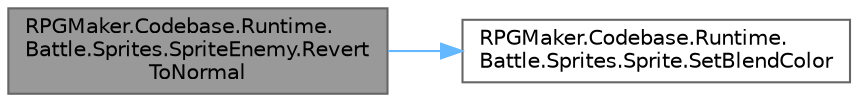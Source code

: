 digraph "RPGMaker.Codebase.Runtime.Battle.Sprites.SpriteEnemy.RevertToNormal"
{
 // LATEX_PDF_SIZE
  bgcolor="transparent";
  edge [fontname=Helvetica,fontsize=10,labelfontname=Helvetica,labelfontsize=10];
  node [fontname=Helvetica,fontsize=10,shape=box,height=0.2,width=0.4];
  rankdir="LR";
  Node1 [id="Node000001",label="RPGMaker.Codebase.Runtime.\lBattle.Sprites.SpriteEnemy.Revert\lToNormal",height=0.2,width=0.4,color="gray40", fillcolor="grey60", style="filled", fontcolor="black",tooltip="😁 状態を通常に戻す"];
  Node1 -> Node2 [id="edge1_Node000001_Node000002",color="steelblue1",style="solid",tooltip=" "];
  Node2 [id="Node000002",label="RPGMaker.Codebase.Runtime.\lBattle.Sprites.Sprite.SetBlendColor",height=0.2,width=0.4,color="grey40", fillcolor="white", style="filled",URL="$de/db2/class_r_p_g_maker_1_1_codebase_1_1_runtime_1_1_battle_1_1_sprites_1_1_sprite.html#adfea0a47930d10d10103da5d95016fcf",tooltip="😁 BlendColor設定"];
}
